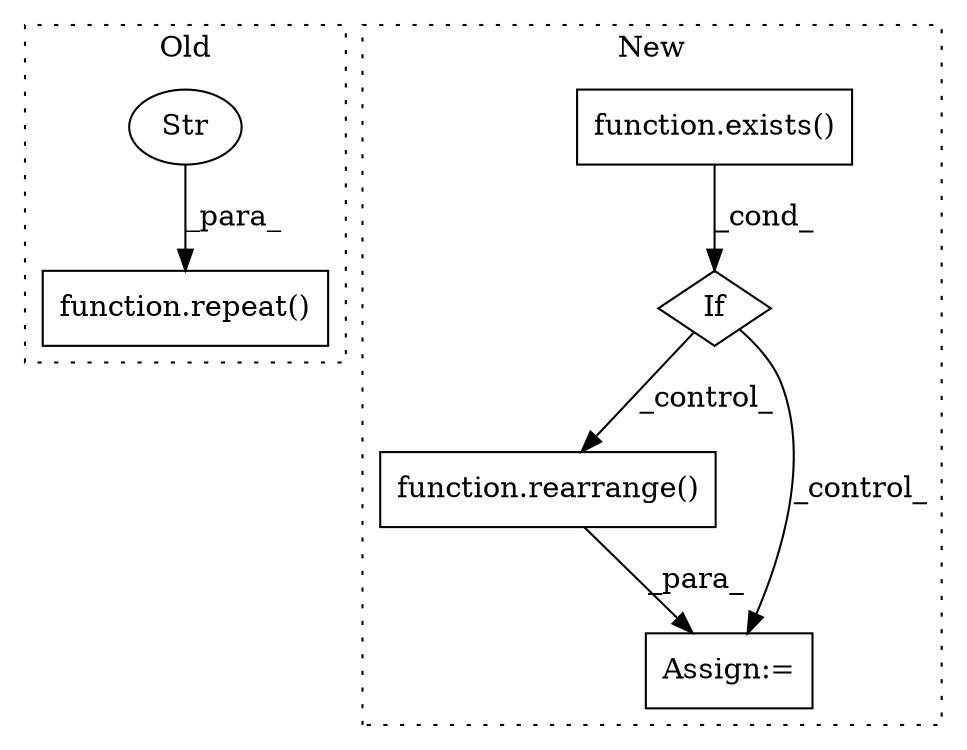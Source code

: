 digraph G {
subgraph cluster0 {
1 [label="function.repeat()" a="75" s="5867,5897" l="7,21" shape="box"];
4 [label="Str" a="66" s="5877" l="20" shape="ellipse"];
label = "Old";
style="dotted";
}
subgraph cluster1 {
2 [label="function.exists()" a="75" s="6767,6805" l="7,1" shape="box"];
3 [label="function.rearrange()" a="75" s="6873,6907" l="10,1" shape="box"];
5 [label="If" a="96" s="6764" l="3" shape="diamond"];
6 [label="Assign:=" a="68" s="7009" l="3" shape="box"];
label = "New";
style="dotted";
}
2 -> 5 [label="_cond_"];
3 -> 6 [label="_para_"];
4 -> 1 [label="_para_"];
5 -> 6 [label="_control_"];
5 -> 3 [label="_control_"];
}